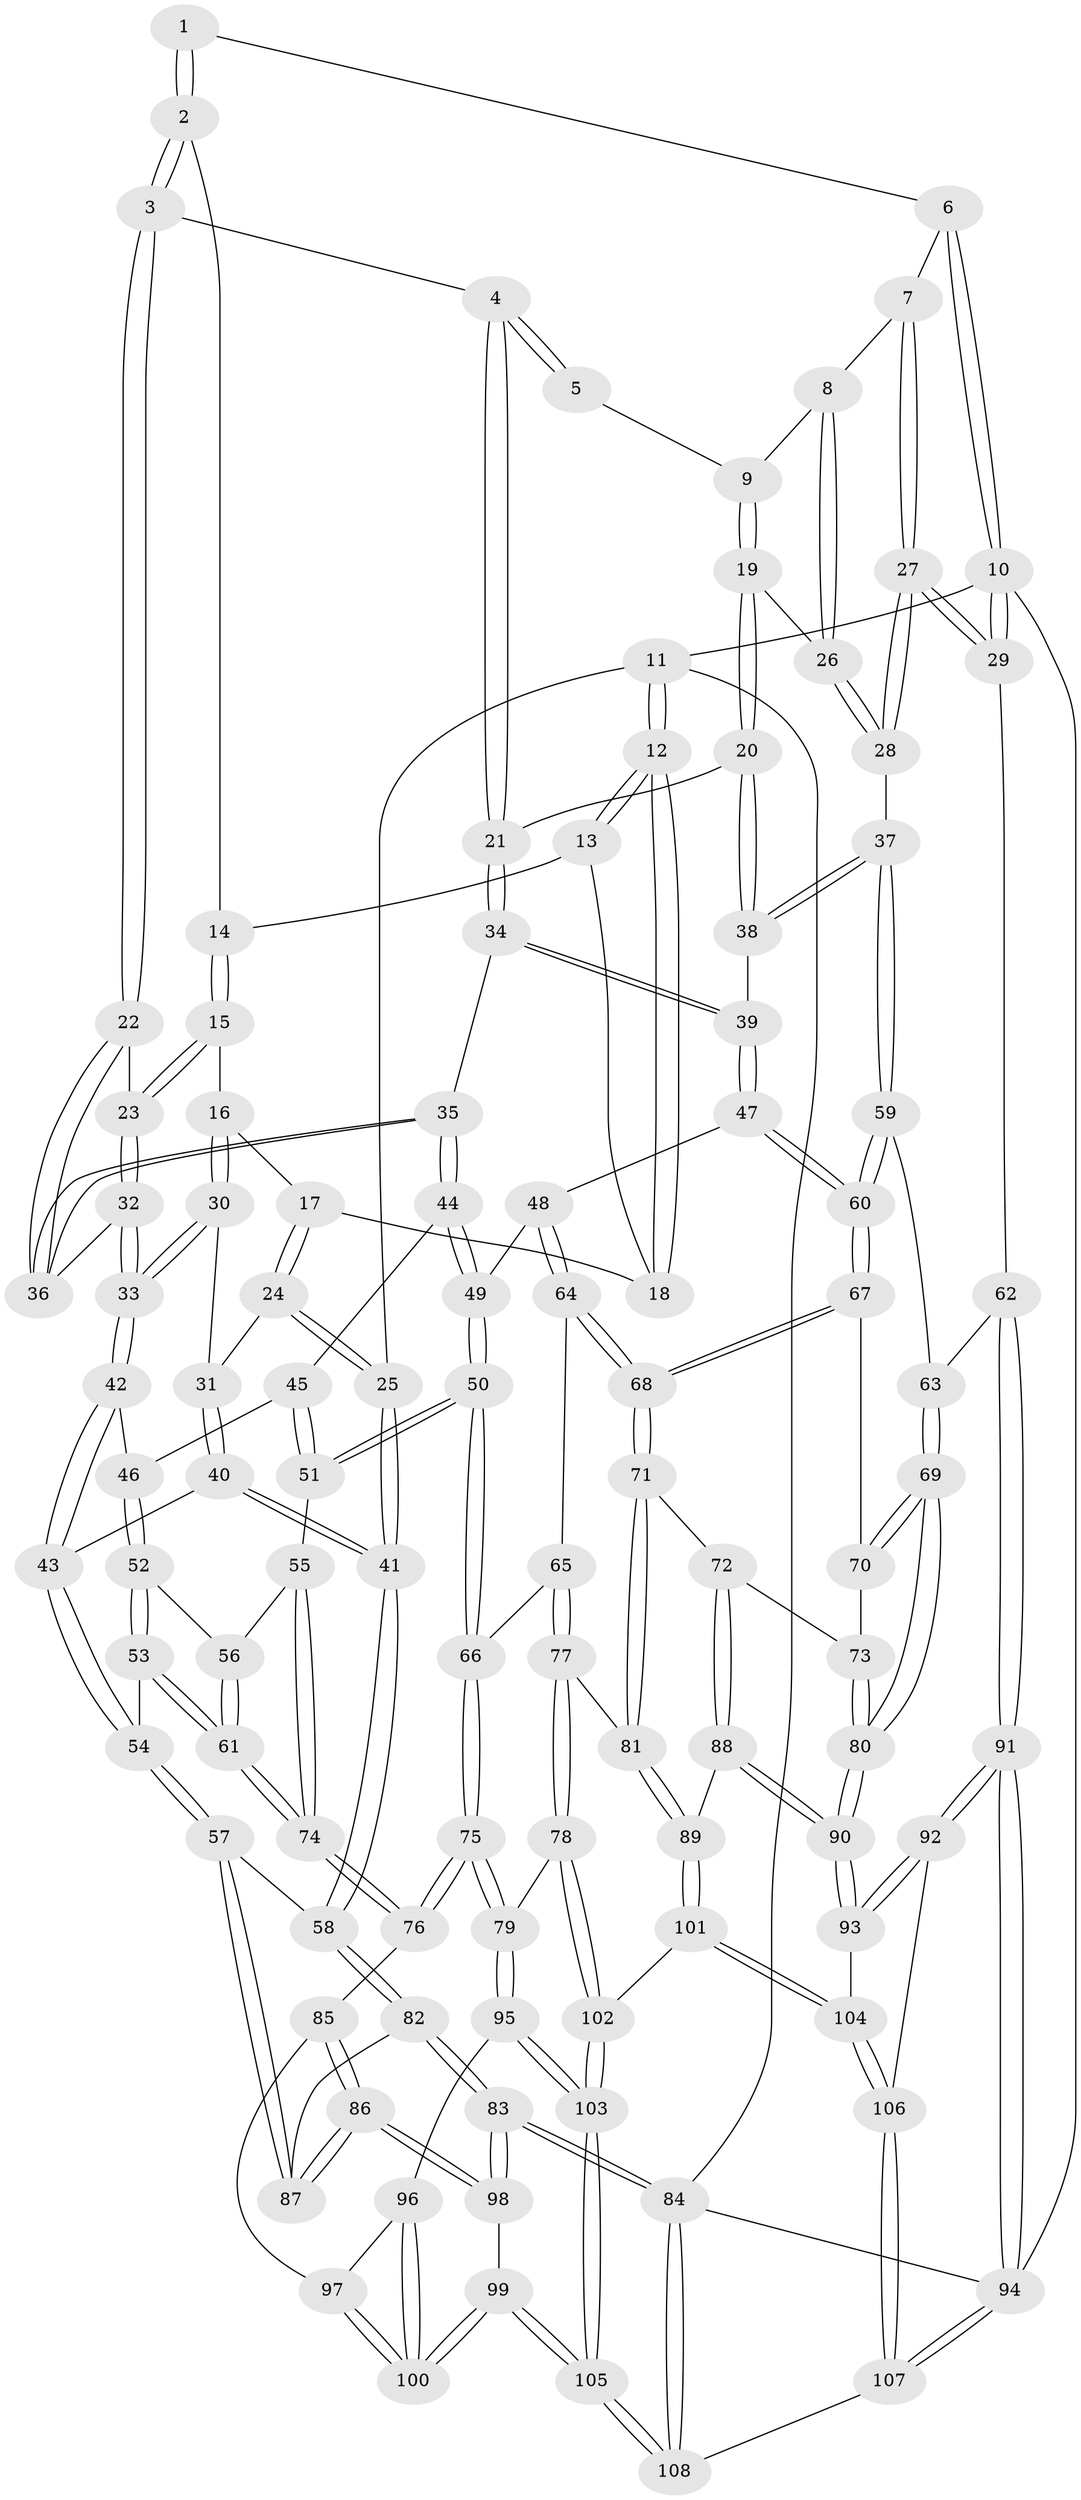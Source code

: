 // Generated by graph-tools (version 1.1) at 2025/51/03/09/25 03:51:00]
// undirected, 108 vertices, 267 edges
graph export_dot {
graph [start="1"]
  node [color=gray90,style=filled];
  1 [pos="+0.777453674681146+0"];
  2 [pos="+0.3851572854188552+0"];
  3 [pos="+0.46937006247908386+0.05056657378027071"];
  4 [pos="+0.6501579512448562+0.11037783586364566"];
  5 [pos="+0.7385009682979293+0"];
  6 [pos="+1+0"];
  7 [pos="+0.8861632927282711+0.09253258896506722"];
  8 [pos="+0.8814623150123932+0.09432745505048373"];
  9 [pos="+0.7936134958119305+0.05574888362389352"];
  10 [pos="+1+0"];
  11 [pos="+0+0"];
  12 [pos="+0+0"];
  13 [pos="+0.2551261480026751+0"];
  14 [pos="+0.35206548259233733+0"];
  15 [pos="+0.2407667551322063+0.06077397811005191"];
  16 [pos="+0.16898705224492686+0.10290340532337289"];
  17 [pos="+0.1193108310497852+0.08057935084177618"];
  18 [pos="+0.11631137600201903+0.06909807670867289"];
  19 [pos="+0.7297667487672121+0.15461830651474984"];
  20 [pos="+0.6892699074324691+0.16228101641072096"];
  21 [pos="+0.6678975950170052+0.1412911204154937"];
  22 [pos="+0.44085502472424193+0.12712557078901981"];
  23 [pos="+0.28541105791729937+0.13592747398304048"];
  24 [pos="+0.045527641957754265+0.1254865504245887"];
  25 [pos="+0+0.13795226974509545"];
  26 [pos="+0.8105836918861079+0.1634358453516551"];
  27 [pos="+1+0.2678943961863818"];
  28 [pos="+0.9128201314321414+0.3354546580835539"];
  29 [pos="+1+0.2615408688501979"];
  30 [pos="+0.1705750248300597+0.21853204997780185"];
  31 [pos="+0.14224453710585674+0.22666712649373985"];
  32 [pos="+0.26126938602365585+0.2039655160934113"];
  33 [pos="+0.22550357885592762+0.24129844477434276"];
  34 [pos="+0.46708156952328245+0.276788303416955"];
  35 [pos="+0.4561971038291921+0.27420547721552496"];
  36 [pos="+0.44085715394821184+0.2102608644557785"];
  37 [pos="+0.909851790305295+0.3378060569154949"];
  38 [pos="+0.6897072827602192+0.2567246323171022"];
  39 [pos="+0.619581904645398+0.35452002189263554"];
  40 [pos="+0.04032862384825524+0.30780146353899146"];
  41 [pos="+0+0.3750435309906076"];
  42 [pos="+0.26578968659480917+0.3261317057662317"];
  43 [pos="+0.1993547865740223+0.3800236055706225"];
  44 [pos="+0.45203022562108475+0.27859642875706486"];
  45 [pos="+0.36180486722989846+0.32370863006663325"];
  46 [pos="+0.31448026062719414+0.34207835162133987"];
  47 [pos="+0.6317836769508774+0.40017011151984655"];
  48 [pos="+0.6312332265422795+0.4019890704383732"];
  49 [pos="+0.4580921782541374+0.4530583509459844"];
  50 [pos="+0.44149416471817127+0.4839888901154175"];
  51 [pos="+0.43365093268168997+0.4837794196338691"];
  52 [pos="+0.3227491759276137+0.405348229505325"];
  53 [pos="+0.17719086365894066+0.5261982336408346"];
  54 [pos="+0.15765471376462983+0.5220459743392399"];
  55 [pos="+0.4267441543619018+0.4843964104137226"];
  56 [pos="+0.33554520515815656+0.4346614097346235"];
  57 [pos="+0.146440734309908+0.5261596234108551"];
  58 [pos="+0+0.3921999640757592"];
  59 [pos="+0.8981065244457955+0.35778238665449774"];
  60 [pos="+0.8441375299500626+0.415789439000894"];
  61 [pos="+0.28008749228193247+0.5663916838858718"];
  62 [pos="+1+0.4514272929178591"];
  63 [pos="+0.9607637168848876+0.5047455539732991"];
  64 [pos="+0.6274175090211842+0.5149100920490353"];
  65 [pos="+0.5151270419028188+0.5288753912640454"];
  66 [pos="+0.4704168817867469+0.5216750636501623"];
  67 [pos="+0.8439368608674352+0.416968015117563"];
  68 [pos="+0.6385895999117919+0.5352415191197409"];
  69 [pos="+0.9475391587406822+0.6248591332905092"];
  70 [pos="+0.8390480270547146+0.450264450745042"];
  71 [pos="+0.6461574679929151+0.5498562640358641"];
  72 [pos="+0.7140720670224716+0.5879072422604473"];
  73 [pos="+0.7789906802314452+0.5432210834149265"];
  74 [pos="+0.30423192838050694+0.5886830466468818"];
  75 [pos="+0.4244235890497601+0.6668573563478513"];
  76 [pos="+0.3273058341392471+0.6407264748822972"];
  77 [pos="+0.5263130953746884+0.6812406766142997"];
  78 [pos="+0.49161393184203617+0.703108407994289"];
  79 [pos="+0.4473308868381555+0.687655315799136"];
  80 [pos="+0.9540676590562648+0.6488098429913973"];
  81 [pos="+0.5484393573199525+0.6722698333852779"];
  82 [pos="+0+0.5519634623212215"];
  83 [pos="+0+1"];
  84 [pos="+0+1"];
  85 [pos="+0.31289179839164455+0.6593315378204956"];
  86 [pos="+0.12001744298082108+0.7212384414914851"];
  87 [pos="+0.11119239200310746+0.6878913204348637"];
  88 [pos="+0.7323521001687261+0.6432678022460745"];
  89 [pos="+0.6958491762132273+0.7395106668958296"];
  90 [pos="+0.9863613962247453+0.7119014502979663"];
  91 [pos="+1+0.793014374292174"];
  92 [pos="+1+0.7916803007498094"];
  93 [pos="+1+0.7272005054752932"];
  94 [pos="+1+1"];
  95 [pos="+0.36854234180956086+0.8114266255858346"];
  96 [pos="+0.3584099240771787+0.8104080253735116"];
  97 [pos="+0.3050963535208607+0.7003047135232687"];
  98 [pos="+0.10164737574149323+0.8616105719587367"];
  99 [pos="+0.21530190678015934+0.8553664001735598"];
  100 [pos="+0.22739343393491468+0.8463660011205085"];
  101 [pos="+0.7080097717797137+0.8596239779490576"];
  102 [pos="+0.5232246549011076+0.7982075223956915"];
  103 [pos="+0.44358209202959703+0.9088499603043269"];
  104 [pos="+0.7277907656794211+0.8882709366168589"];
  105 [pos="+0.43116709689213+1"];
  106 [pos="+0.7204377090830415+0.9901943985707247"];
  107 [pos="+0.6967075271164775+1"];
  108 [pos="+0.4664229001497625+1"];
  1 -- 2;
  1 -- 2;
  1 -- 6;
  2 -- 3;
  2 -- 3;
  2 -- 14;
  3 -- 4;
  3 -- 22;
  3 -- 22;
  4 -- 5;
  4 -- 5;
  4 -- 21;
  4 -- 21;
  5 -- 9;
  6 -- 7;
  6 -- 10;
  6 -- 10;
  7 -- 8;
  7 -- 27;
  7 -- 27;
  8 -- 9;
  8 -- 26;
  8 -- 26;
  9 -- 19;
  9 -- 19;
  10 -- 11;
  10 -- 29;
  10 -- 29;
  10 -- 94;
  11 -- 12;
  11 -- 12;
  11 -- 25;
  11 -- 84;
  12 -- 13;
  12 -- 13;
  12 -- 18;
  12 -- 18;
  13 -- 14;
  13 -- 18;
  14 -- 15;
  14 -- 15;
  15 -- 16;
  15 -- 23;
  15 -- 23;
  16 -- 17;
  16 -- 30;
  16 -- 30;
  17 -- 18;
  17 -- 24;
  17 -- 24;
  19 -- 20;
  19 -- 20;
  19 -- 26;
  20 -- 21;
  20 -- 38;
  20 -- 38;
  21 -- 34;
  21 -- 34;
  22 -- 23;
  22 -- 36;
  22 -- 36;
  23 -- 32;
  23 -- 32;
  24 -- 25;
  24 -- 25;
  24 -- 31;
  25 -- 41;
  25 -- 41;
  26 -- 28;
  26 -- 28;
  27 -- 28;
  27 -- 28;
  27 -- 29;
  27 -- 29;
  28 -- 37;
  29 -- 62;
  30 -- 31;
  30 -- 33;
  30 -- 33;
  31 -- 40;
  31 -- 40;
  32 -- 33;
  32 -- 33;
  32 -- 36;
  33 -- 42;
  33 -- 42;
  34 -- 35;
  34 -- 39;
  34 -- 39;
  35 -- 36;
  35 -- 36;
  35 -- 44;
  35 -- 44;
  37 -- 38;
  37 -- 38;
  37 -- 59;
  37 -- 59;
  38 -- 39;
  39 -- 47;
  39 -- 47;
  40 -- 41;
  40 -- 41;
  40 -- 43;
  41 -- 58;
  41 -- 58;
  42 -- 43;
  42 -- 43;
  42 -- 46;
  43 -- 54;
  43 -- 54;
  44 -- 45;
  44 -- 49;
  44 -- 49;
  45 -- 46;
  45 -- 51;
  45 -- 51;
  46 -- 52;
  46 -- 52;
  47 -- 48;
  47 -- 60;
  47 -- 60;
  48 -- 49;
  48 -- 64;
  48 -- 64;
  49 -- 50;
  49 -- 50;
  50 -- 51;
  50 -- 51;
  50 -- 66;
  50 -- 66;
  51 -- 55;
  52 -- 53;
  52 -- 53;
  52 -- 56;
  53 -- 54;
  53 -- 61;
  53 -- 61;
  54 -- 57;
  54 -- 57;
  55 -- 56;
  55 -- 74;
  55 -- 74;
  56 -- 61;
  56 -- 61;
  57 -- 58;
  57 -- 87;
  57 -- 87;
  58 -- 82;
  58 -- 82;
  59 -- 60;
  59 -- 60;
  59 -- 63;
  60 -- 67;
  60 -- 67;
  61 -- 74;
  61 -- 74;
  62 -- 63;
  62 -- 91;
  62 -- 91;
  63 -- 69;
  63 -- 69;
  64 -- 65;
  64 -- 68;
  64 -- 68;
  65 -- 66;
  65 -- 77;
  65 -- 77;
  66 -- 75;
  66 -- 75;
  67 -- 68;
  67 -- 68;
  67 -- 70;
  68 -- 71;
  68 -- 71;
  69 -- 70;
  69 -- 70;
  69 -- 80;
  69 -- 80;
  70 -- 73;
  71 -- 72;
  71 -- 81;
  71 -- 81;
  72 -- 73;
  72 -- 88;
  72 -- 88;
  73 -- 80;
  73 -- 80;
  74 -- 76;
  74 -- 76;
  75 -- 76;
  75 -- 76;
  75 -- 79;
  75 -- 79;
  76 -- 85;
  77 -- 78;
  77 -- 78;
  77 -- 81;
  78 -- 79;
  78 -- 102;
  78 -- 102;
  79 -- 95;
  79 -- 95;
  80 -- 90;
  80 -- 90;
  81 -- 89;
  81 -- 89;
  82 -- 83;
  82 -- 83;
  82 -- 87;
  83 -- 84;
  83 -- 84;
  83 -- 98;
  83 -- 98;
  84 -- 108;
  84 -- 108;
  84 -- 94;
  85 -- 86;
  85 -- 86;
  85 -- 97;
  86 -- 87;
  86 -- 87;
  86 -- 98;
  86 -- 98;
  88 -- 89;
  88 -- 90;
  88 -- 90;
  89 -- 101;
  89 -- 101;
  90 -- 93;
  90 -- 93;
  91 -- 92;
  91 -- 92;
  91 -- 94;
  91 -- 94;
  92 -- 93;
  92 -- 93;
  92 -- 106;
  93 -- 104;
  94 -- 107;
  94 -- 107;
  95 -- 96;
  95 -- 103;
  95 -- 103;
  96 -- 97;
  96 -- 100;
  96 -- 100;
  97 -- 100;
  97 -- 100;
  98 -- 99;
  99 -- 100;
  99 -- 100;
  99 -- 105;
  99 -- 105;
  101 -- 102;
  101 -- 104;
  101 -- 104;
  102 -- 103;
  102 -- 103;
  103 -- 105;
  103 -- 105;
  104 -- 106;
  104 -- 106;
  105 -- 108;
  105 -- 108;
  106 -- 107;
  106 -- 107;
  107 -- 108;
}
